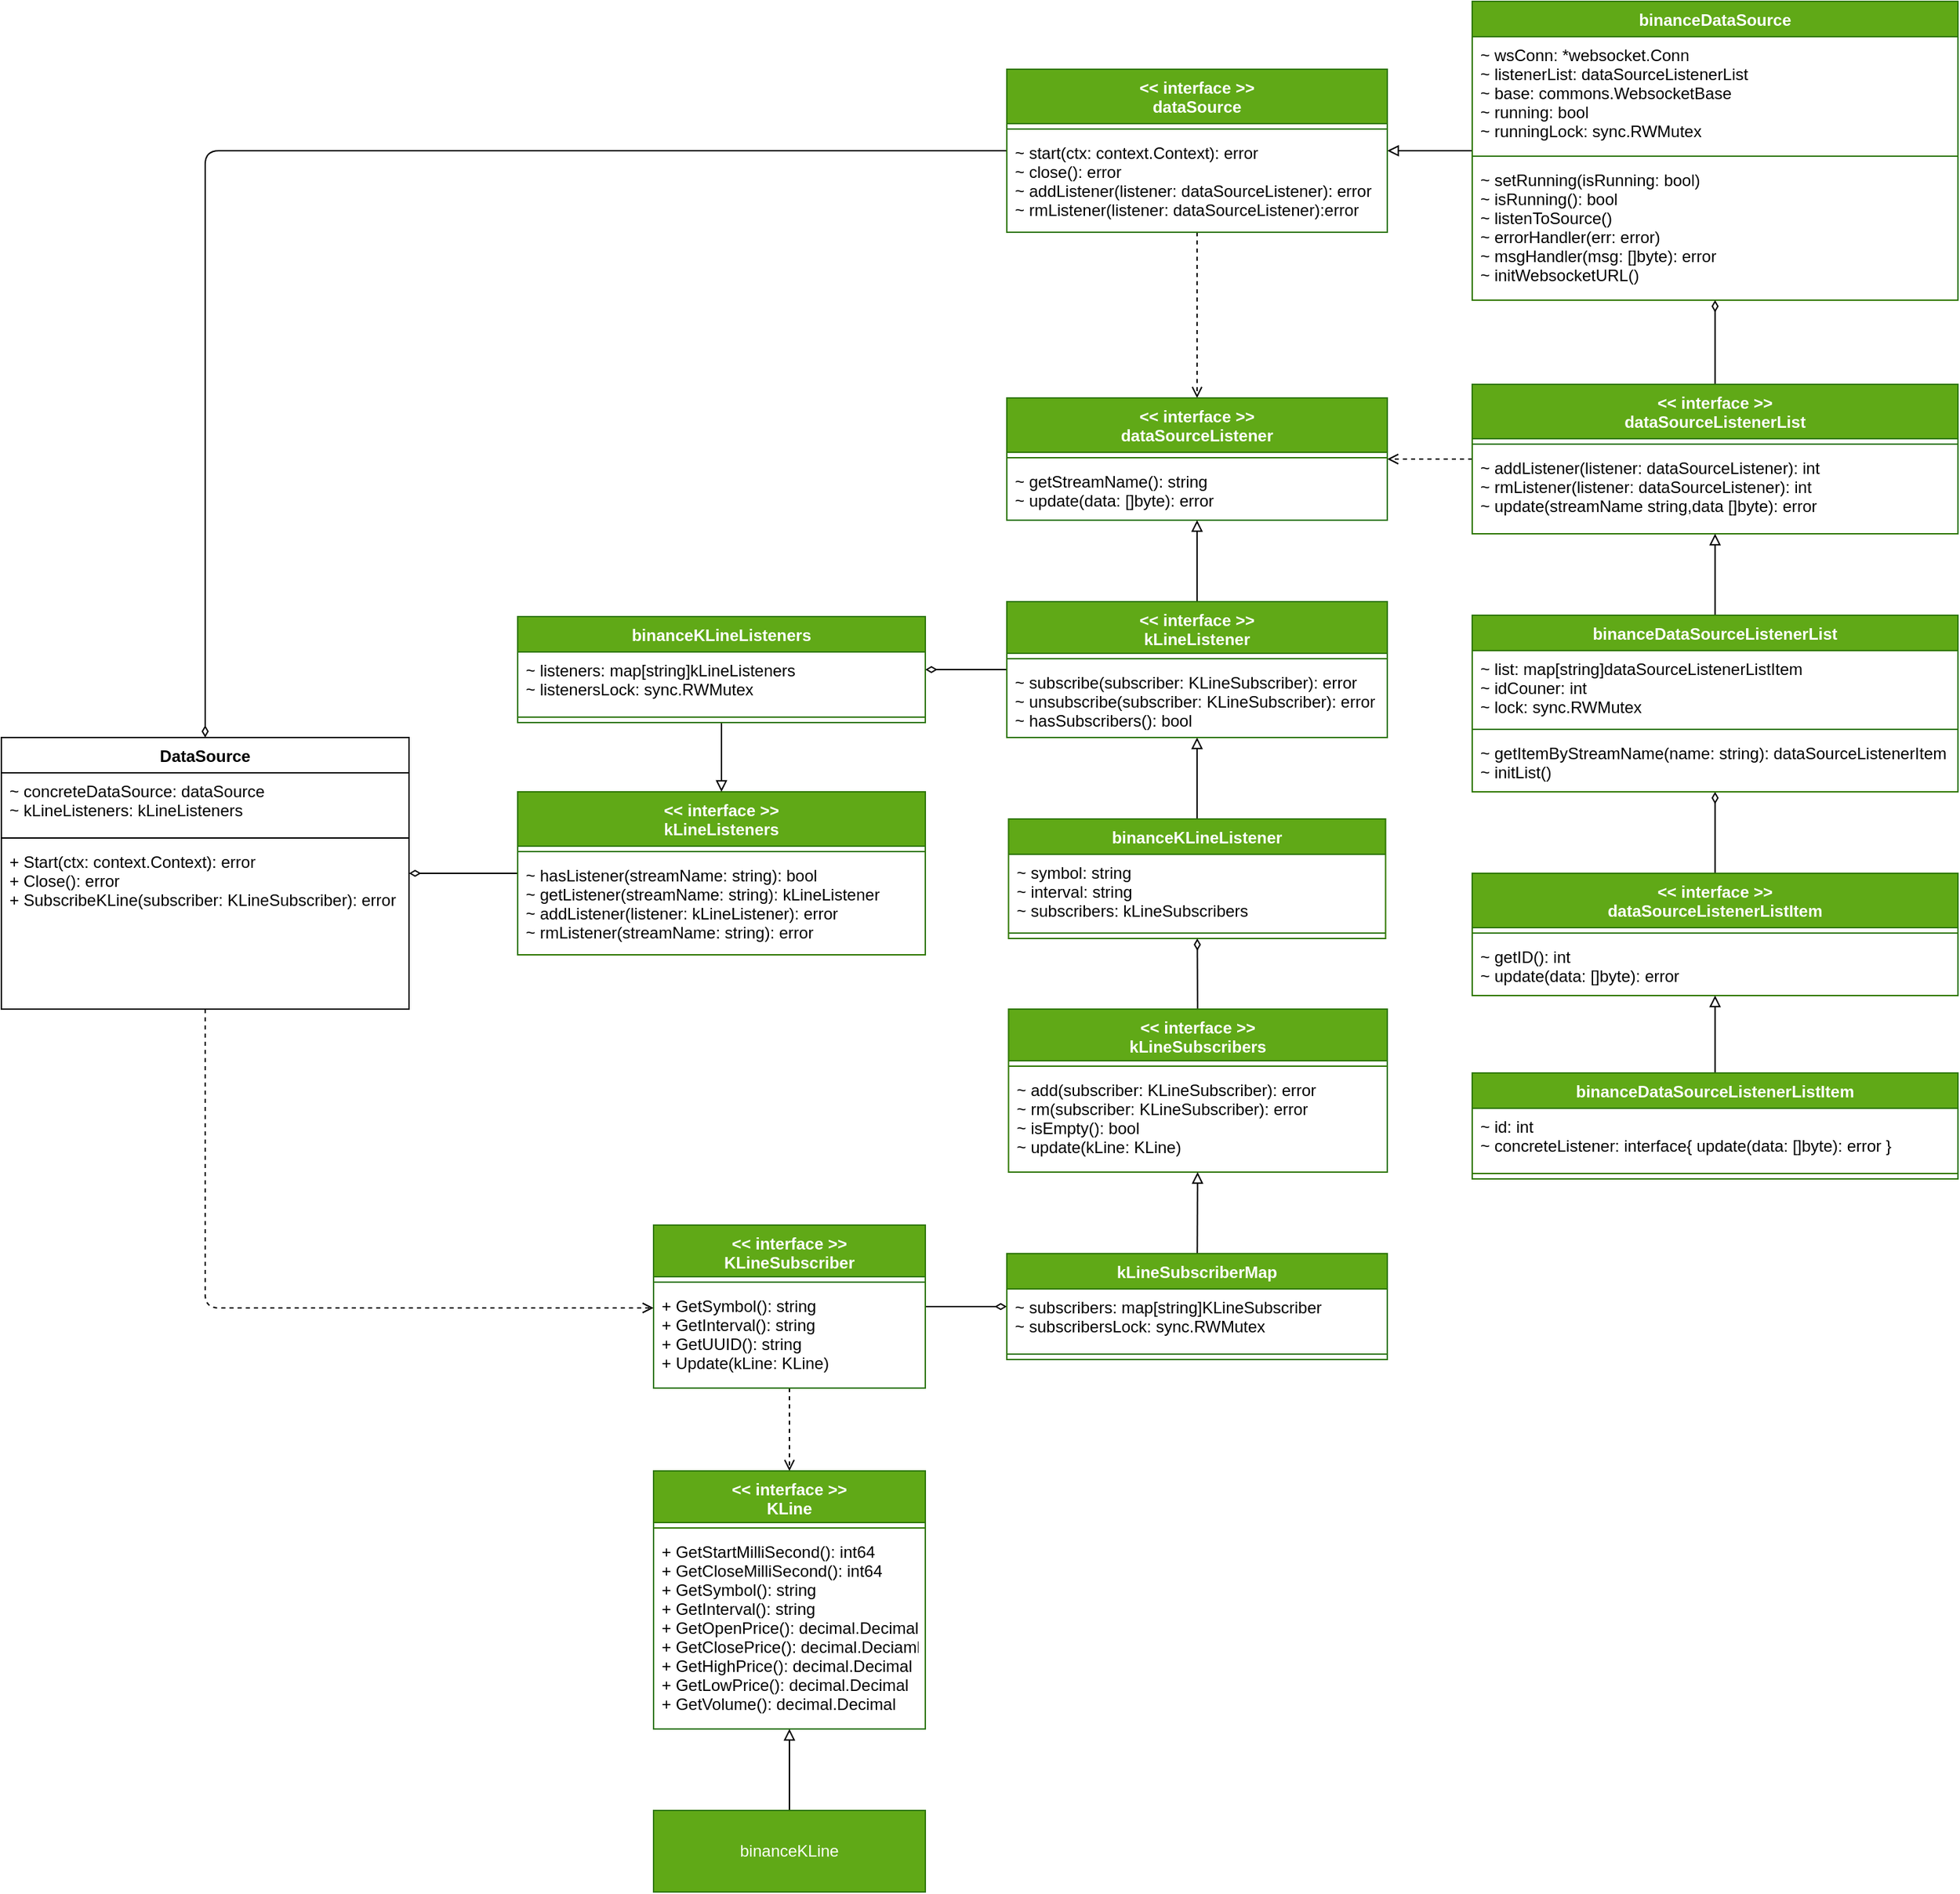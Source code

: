 <mxfile>
    <diagram id="lePFs1xmXVM24txrkz3T" name="第1頁">
        <mxGraphModel dx="1477" dy="827" grid="1" gridSize="10" guides="1" tooltips="1" connect="1" arrows="1" fold="1" page="1" pageScale="1" pageWidth="1169" pageHeight="827" math="0" shadow="0">
            <root>
                <mxCell id="0"/>
                <mxCell id="1" parent="0"/>
                <mxCell id="74" value="" style="edgeStyle=none;html=1;endArrow=block;endFill=0;" parent="1" source="43" target="70" edge="1">
                    <mxGeometry relative="1" as="geometry"/>
                </mxCell>
                <mxCell id="43" value="binanceDataSource" style="swimlane;fontStyle=1;align=center;verticalAlign=top;childLayout=stackLayout;horizontal=1;startSize=26;horizontalStack=0;resizeParent=1;resizeParentMax=0;resizeLast=0;collapsible=1;marginBottom=0;fillColor=#60a917;fontColor=#ffffff;strokeColor=#2D7600;" parent="1" vertex="1">
                    <mxGeometry x="222.5" y="38" width="357.5" height="220" as="geometry"/>
                </mxCell>
                <mxCell id="44" value="~ wsConn: *websocket.Conn&#10;~ listenerList: dataSourceListenerList&#10;~ base: commons.WebsocketBase&#10;~ running: bool&#10;~ runningLock: sync.RWMutex" style="text;strokeColor=none;fillColor=none;align=left;verticalAlign=top;spacingLeft=4;spacingRight=4;overflow=hidden;rotatable=0;points=[[0,0.5],[1,0.5]];portConstraint=eastwest;" parent="43" vertex="1">
                    <mxGeometry y="26" width="357.5" height="84" as="geometry"/>
                </mxCell>
                <mxCell id="45" value="" style="line;strokeWidth=1;fillColor=none;align=left;verticalAlign=middle;spacingTop=-1;spacingLeft=3;spacingRight=3;rotatable=0;labelPosition=right;points=[];portConstraint=eastwest;strokeColor=inherit;" parent="43" vertex="1">
                    <mxGeometry y="110" width="357.5" height="8" as="geometry"/>
                </mxCell>
                <mxCell id="46" value="~ setRunning(isRunning: bool)&#10;~ isRunning(): bool&#10;~ listenToSource()&#10;~ errorHandler(err: error)&#10;~ msgHandler(msg: []byte): error&#10;~ initWebsocketURL()" style="text;strokeColor=none;fillColor=none;align=left;verticalAlign=top;spacingLeft=4;spacingRight=4;overflow=hidden;rotatable=0;points=[[0,0.5],[1,0.5]];portConstraint=eastwest;" parent="43" vertex="1">
                    <mxGeometry y="118" width="357.5" height="102" as="geometry"/>
                </mxCell>
                <mxCell id="68" value="" style="edgeStyle=none;html=1;endArrow=diamondThin;endFill=0;" parent="1" source="47" target="43" edge="1">
                    <mxGeometry relative="1" as="geometry"/>
                </mxCell>
                <mxCell id="78" value="" style="edgeStyle=none;html=1;dashed=1;endArrow=open;endFill=0;" parent="1" source="47" target="75" edge="1">
                    <mxGeometry relative="1" as="geometry"/>
                </mxCell>
                <mxCell id="47" value="&lt;&lt; interface &gt;&gt;&#10;dataSourceListenerList" style="swimlane;fontStyle=1;align=center;verticalAlign=top;childLayout=stackLayout;horizontal=1;startSize=40;horizontalStack=0;resizeParent=1;resizeParentMax=0;resizeLast=0;collapsible=1;marginBottom=0;fillColor=#60a917;fontColor=#ffffff;strokeColor=#2D7600;" parent="1" vertex="1">
                    <mxGeometry x="222.5" y="320" width="357.5" height="110" as="geometry"/>
                </mxCell>
                <mxCell id="49" value="" style="line;strokeWidth=1;fillColor=none;align=left;verticalAlign=middle;spacingTop=-1;spacingLeft=3;spacingRight=3;rotatable=0;labelPosition=right;points=[];portConstraint=eastwest;strokeColor=inherit;" parent="47" vertex="1">
                    <mxGeometry y="40" width="357.5" height="8" as="geometry"/>
                </mxCell>
                <mxCell id="50" value="~ addListener(listener: dataSourceListener): int&#10;~ rmListener(listener: dataSourceListener): int&#10;~ update(streamName string,data []byte): error" style="text;strokeColor=none;fillColor=none;align=left;verticalAlign=top;spacingLeft=4;spacingRight=4;overflow=hidden;rotatable=0;points=[[0,0.5],[1,0.5]];portConstraint=eastwest;" parent="47" vertex="1">
                    <mxGeometry y="48" width="357.5" height="62" as="geometry"/>
                </mxCell>
                <mxCell id="59" value="" style="edgeStyle=none;html=1;endArrow=diamondThin;endFill=0;" parent="1" source="51" target="54" edge="1">
                    <mxGeometry relative="1" as="geometry"/>
                </mxCell>
                <mxCell id="51" value="&lt;&lt; interface &gt;&gt;&#10;dataSourceListenerListItem" style="swimlane;fontStyle=1;align=center;verticalAlign=top;childLayout=stackLayout;horizontal=1;startSize=40;horizontalStack=0;resizeParent=1;resizeParentMax=0;resizeLast=0;collapsible=1;marginBottom=0;fillColor=#60a917;fontColor=#ffffff;strokeColor=#2D7600;" parent="1" vertex="1">
                    <mxGeometry x="222.5" y="680" width="357.5" height="90" as="geometry"/>
                </mxCell>
                <mxCell id="52" value="" style="line;strokeWidth=1;fillColor=none;align=left;verticalAlign=middle;spacingTop=-1;spacingLeft=3;spacingRight=3;rotatable=0;labelPosition=right;points=[];portConstraint=eastwest;strokeColor=inherit;" parent="51" vertex="1">
                    <mxGeometry y="40" width="357.5" height="8" as="geometry"/>
                </mxCell>
                <mxCell id="53" value="~ getID(): int&#10;~ update(data: []byte): error" style="text;strokeColor=none;fillColor=none;align=left;verticalAlign=top;spacingLeft=4;spacingRight=4;overflow=hidden;rotatable=0;points=[[0,0.5],[1,0.5]];portConstraint=eastwest;" parent="51" vertex="1">
                    <mxGeometry y="48" width="357.5" height="42" as="geometry"/>
                </mxCell>
                <mxCell id="58" value="" style="edgeStyle=none;html=1;endArrow=block;endFill=0;" parent="1" source="54" target="47" edge="1">
                    <mxGeometry relative="1" as="geometry"/>
                </mxCell>
                <mxCell id="54" value="binanceDataSourceListenerList" style="swimlane;fontStyle=1;align=center;verticalAlign=top;childLayout=stackLayout;horizontal=1;startSize=26;horizontalStack=0;resizeParent=1;resizeParentMax=0;resizeLast=0;collapsible=1;marginBottom=0;fillColor=#60a917;fontColor=#ffffff;strokeColor=#2D7600;" parent="1" vertex="1">
                    <mxGeometry x="222.5" y="490" width="357.5" height="130" as="geometry"/>
                </mxCell>
                <mxCell id="55" value="~ list: map[string]dataSourceListenerListItem&#10;~ idCouner: int&#10;~ lock: sync.RWMutex" style="text;strokeColor=none;fillColor=none;align=left;verticalAlign=top;spacingLeft=4;spacingRight=4;overflow=hidden;rotatable=0;points=[[0,0.5],[1,0.5]];portConstraint=eastwest;" parent="54" vertex="1">
                    <mxGeometry y="26" width="357.5" height="54" as="geometry"/>
                </mxCell>
                <mxCell id="56" value="" style="line;strokeWidth=1;fillColor=none;align=left;verticalAlign=middle;spacingTop=-1;spacingLeft=3;spacingRight=3;rotatable=0;labelPosition=right;points=[];portConstraint=eastwest;strokeColor=inherit;" parent="54" vertex="1">
                    <mxGeometry y="80" width="357.5" height="8" as="geometry"/>
                </mxCell>
                <mxCell id="69" value="~ getItemByStreamName(name: string): dataSourceListenerItem&#10;~ initList()" style="text;strokeColor=none;fillColor=none;align=left;verticalAlign=top;spacingLeft=4;spacingRight=4;overflow=hidden;rotatable=0;points=[[0,0.5],[1,0.5]];portConstraint=eastwest;" parent="54" vertex="1">
                    <mxGeometry y="88" width="357.5" height="42" as="geometry"/>
                </mxCell>
                <mxCell id="67" value="" style="edgeStyle=none;html=1;endArrow=block;endFill=0;" parent="1" source="60" target="51" edge="1">
                    <mxGeometry relative="1" as="geometry"/>
                </mxCell>
                <mxCell id="60" value="binanceDataSourceListenerListItem" style="swimlane;fontStyle=1;align=center;verticalAlign=top;childLayout=stackLayout;horizontal=1;startSize=26;horizontalStack=0;resizeParent=1;resizeParentMax=0;resizeLast=0;collapsible=1;marginBottom=0;fillColor=#60a917;fontColor=#ffffff;strokeColor=#2D7600;" parent="1" vertex="1">
                    <mxGeometry x="222.5" y="827" width="357.5" height="78" as="geometry"/>
                </mxCell>
                <mxCell id="61" value="~ id: int&#10;~ concreteListener: interface{ update(data: []byte): error }" style="text;strokeColor=none;fillColor=none;align=left;verticalAlign=top;spacingLeft=4;spacingRight=4;overflow=hidden;rotatable=0;points=[[0,0.5],[1,0.5]];portConstraint=eastwest;" parent="60" vertex="1">
                    <mxGeometry y="26" width="357.5" height="44" as="geometry"/>
                </mxCell>
                <mxCell id="62" value="" style="line;strokeWidth=1;fillColor=none;align=left;verticalAlign=middle;spacingTop=-1;spacingLeft=3;spacingRight=3;rotatable=0;labelPosition=right;points=[];portConstraint=eastwest;strokeColor=inherit;" parent="60" vertex="1">
                    <mxGeometry y="70" width="357.5" height="8" as="geometry"/>
                </mxCell>
                <mxCell id="79" value="" style="edgeStyle=none;html=1;dashed=1;endArrow=open;endFill=0;" parent="1" source="70" target="75" edge="1">
                    <mxGeometry relative="1" as="geometry"/>
                </mxCell>
                <mxCell id="132" value="" style="edgeStyle=orthogonalEdgeStyle;html=1;endArrow=diamondThin;endFill=0;" parent="1" source="70" target="101" edge="1">
                    <mxGeometry relative="1" as="geometry"/>
                </mxCell>
                <mxCell id="70" value="&lt;&lt; interface &gt;&gt;&#10;dataSource" style="swimlane;fontStyle=1;align=center;verticalAlign=top;childLayout=stackLayout;horizontal=1;startSize=40;horizontalStack=0;resizeParent=1;resizeParentMax=0;resizeLast=0;collapsible=1;marginBottom=0;fillColor=#60a917;fontColor=#ffffff;strokeColor=#2D7600;" parent="1" vertex="1">
                    <mxGeometry x="-120" y="88" width="280" height="120" as="geometry"/>
                </mxCell>
                <mxCell id="72" value="" style="line;strokeWidth=1;fillColor=none;align=left;verticalAlign=middle;spacingTop=-1;spacingLeft=3;spacingRight=3;rotatable=0;labelPosition=right;points=[];portConstraint=eastwest;strokeColor=inherit;" parent="70" vertex="1">
                    <mxGeometry y="40" width="280" height="8" as="geometry"/>
                </mxCell>
                <mxCell id="73" value="~ start(ctx: context.Context): error&#10;~ close(): error&#10;~ addListener(listener: dataSourceListener): error&#10;~ rmListener(listener: dataSourceListener):error" style="text;strokeColor=none;fillColor=none;align=left;verticalAlign=top;spacingLeft=4;spacingRight=4;overflow=hidden;rotatable=0;points=[[0,0.5],[1,0.5]];portConstraint=eastwest;" parent="70" vertex="1">
                    <mxGeometry y="48" width="280" height="72" as="geometry"/>
                </mxCell>
                <mxCell id="75" value="&lt;&lt; interface &gt;&gt;&#10;dataSourceListener" style="swimlane;fontStyle=1;align=center;verticalAlign=top;childLayout=stackLayout;horizontal=1;startSize=40;horizontalStack=0;resizeParent=1;resizeParentMax=0;resizeLast=0;collapsible=1;marginBottom=0;fillColor=#60a917;fontColor=#ffffff;strokeColor=#2D7600;" parent="1" vertex="1">
                    <mxGeometry x="-120" y="330" width="280" height="90" as="geometry"/>
                </mxCell>
                <mxCell id="76" value="" style="line;strokeWidth=1;fillColor=none;align=left;verticalAlign=middle;spacingTop=-1;spacingLeft=3;spacingRight=3;rotatable=0;labelPosition=right;points=[];portConstraint=eastwest;strokeColor=inherit;" parent="75" vertex="1">
                    <mxGeometry y="40" width="280" height="8" as="geometry"/>
                </mxCell>
                <mxCell id="77" value="~ getStreamName(): string&#10;~ update(data: []byte): error" style="text;strokeColor=none;fillColor=none;align=left;verticalAlign=top;spacingLeft=4;spacingRight=4;overflow=hidden;rotatable=0;points=[[0,0.5],[1,0.5]];portConstraint=eastwest;" parent="75" vertex="1">
                    <mxGeometry y="48" width="280" height="42" as="geometry"/>
                </mxCell>
                <mxCell id="127" value="" style="edgeStyle=none;html=1;endArrow=block;endFill=0;" parent="1" source="80" target="109" edge="1">
                    <mxGeometry relative="1" as="geometry"/>
                </mxCell>
                <mxCell id="80" value="binanceKLineListener" style="swimlane;fontStyle=1;align=center;verticalAlign=top;childLayout=stackLayout;horizontal=1;startSize=26;horizontalStack=0;resizeParent=1;resizeParentMax=0;resizeLast=0;collapsible=1;marginBottom=0;fillColor=#60a917;fontColor=#ffffff;strokeColor=#2D7600;" parent="1" vertex="1">
                    <mxGeometry x="-118.75" y="640" width="277.5" height="88" as="geometry"/>
                </mxCell>
                <mxCell id="81" value="~ symbol: string&#10;~ interval: string&#10;~ subscribers: kLineSubscribers" style="text;strokeColor=none;fillColor=none;align=left;verticalAlign=top;spacingLeft=4;spacingRight=4;overflow=hidden;rotatable=0;points=[[0,0.5],[1,0.5]];portConstraint=eastwest;" parent="80" vertex="1">
                    <mxGeometry y="26" width="277.5" height="54" as="geometry"/>
                </mxCell>
                <mxCell id="82" value="" style="line;strokeWidth=1;fillColor=none;align=left;verticalAlign=middle;spacingTop=-1;spacingLeft=3;spacingRight=3;rotatable=0;labelPosition=right;points=[];portConstraint=eastwest;strokeColor=inherit;" parent="80" vertex="1">
                    <mxGeometry y="80" width="277.5" height="8" as="geometry"/>
                </mxCell>
                <mxCell id="122" value="" style="edgeStyle=none;html=1;endArrow=diamondThin;endFill=0;" parent="1" source="85" target="96" edge="1">
                    <mxGeometry relative="1" as="geometry"/>
                </mxCell>
                <mxCell id="124" value="" style="edgeStyle=none;html=1;endArrow=open;endFill=0;dashed=1;" parent="1" source="85" target="89" edge="1">
                    <mxGeometry relative="1" as="geometry"/>
                </mxCell>
                <mxCell id="85" value="&lt;&lt; interface &gt;&gt;&#10;KLineSubscriber" style="swimlane;fontStyle=1;align=center;verticalAlign=top;childLayout=stackLayout;horizontal=1;startSize=38;horizontalStack=0;resizeParent=1;resizeParentMax=0;resizeLast=0;collapsible=1;marginBottom=0;fillColor=#60a917;fontColor=#ffffff;strokeColor=#2D7600;" parent="1" vertex="1">
                    <mxGeometry x="-380" y="939" width="200" height="120" as="geometry"/>
                </mxCell>
                <mxCell id="87" value="" style="line;strokeWidth=1;fillColor=none;align=left;verticalAlign=middle;spacingTop=-1;spacingLeft=3;spacingRight=3;rotatable=0;labelPosition=right;points=[];portConstraint=eastwest;strokeColor=inherit;" parent="85" vertex="1">
                    <mxGeometry y="38" width="200" height="8" as="geometry"/>
                </mxCell>
                <mxCell id="88" value="+ GetSymbol(): string&#10;+ GetInterval(): string&#10;+ GetUUID(): string&#10;+ Update(kLine: KLine)" style="text;strokeColor=none;fillColor=none;align=left;verticalAlign=top;spacingLeft=4;spacingRight=4;overflow=hidden;rotatable=0;points=[[0,0.5],[1,0.5]];portConstraint=eastwest;" parent="85" vertex="1">
                    <mxGeometry y="46" width="200" height="74" as="geometry"/>
                </mxCell>
                <mxCell id="89" value="&lt;&lt; interface &gt;&gt;&#10;KLine" style="swimlane;fontStyle=1;align=center;verticalAlign=top;childLayout=stackLayout;horizontal=1;startSize=38;horizontalStack=0;resizeParent=1;resizeParentMax=0;resizeLast=0;collapsible=1;marginBottom=0;fillColor=#60a917;fontColor=#ffffff;strokeColor=#2D7600;" parent="1" vertex="1">
                    <mxGeometry x="-380" y="1120" width="200" height="190" as="geometry"/>
                </mxCell>
                <mxCell id="90" value="" style="line;strokeWidth=1;fillColor=none;align=left;verticalAlign=middle;spacingTop=-1;spacingLeft=3;spacingRight=3;rotatable=0;labelPosition=right;points=[];portConstraint=eastwest;strokeColor=inherit;" parent="89" vertex="1">
                    <mxGeometry y="38" width="200" height="8" as="geometry"/>
                </mxCell>
                <mxCell id="91" value="+ GetStartMilliSecond(): int64&#10;+ GetCloseMilliSecond(): int64&#10;+ GetSymbol(): string&#10;+ GetInterval(): string&#10;+ GetOpenPrice(): decimal.Decimal&#10;+ GetClosePrice(): decimal.Deciaml&#10;+ GetHighPrice(): decimal.Decimal&#10;+ GetLowPrice(): decimal.Decimal&#10;+ GetVolume(): decimal.Decimal&#10;" style="text;strokeColor=none;fillColor=none;align=left;verticalAlign=top;spacingLeft=4;spacingRight=4;overflow=hidden;rotatable=0;points=[[0,0.5],[1,0.5]];portConstraint=eastwest;" parent="89" vertex="1">
                    <mxGeometry y="46" width="200" height="144" as="geometry"/>
                </mxCell>
                <mxCell id="95" value="" style="edgeStyle=none;html=1;endArrow=diamondThin;endFill=0;" parent="1" source="92" target="80" edge="1">
                    <mxGeometry relative="1" as="geometry"/>
                </mxCell>
                <mxCell id="92" value="&lt;&lt; interface &gt;&gt;&#10;kLineSubscribers" style="swimlane;fontStyle=1;align=center;verticalAlign=top;childLayout=stackLayout;horizontal=1;startSize=38;horizontalStack=0;resizeParent=1;resizeParentMax=0;resizeLast=0;collapsible=1;marginBottom=0;fillColor=#60a917;fontColor=#ffffff;strokeColor=#2D7600;" parent="1" vertex="1">
                    <mxGeometry x="-118.75" y="780" width="278.75" height="120" as="geometry"/>
                </mxCell>
                <mxCell id="93" value="" style="line;strokeWidth=1;fillColor=none;align=left;verticalAlign=middle;spacingTop=-1;spacingLeft=3;spacingRight=3;rotatable=0;labelPosition=right;points=[];portConstraint=eastwest;strokeColor=inherit;" parent="92" vertex="1">
                    <mxGeometry y="38" width="278.75" height="8" as="geometry"/>
                </mxCell>
                <mxCell id="94" value="~ add(subscriber: KLineSubscriber): error&#10;~ rm(subscriber: KLineSubscriber): error&#10;~ isEmpty(): bool&#10;~ update(kLine: KLine)" style="text;strokeColor=none;fillColor=none;align=left;verticalAlign=top;spacingLeft=4;spacingRight=4;overflow=hidden;rotatable=0;points=[[0,0.5],[1,0.5]];portConstraint=eastwest;" parent="92" vertex="1">
                    <mxGeometry y="46" width="278.75" height="74" as="geometry"/>
                </mxCell>
                <mxCell id="100" value="" style="edgeStyle=none;html=1;endArrow=block;endFill=0;" parent="1" source="96" target="92" edge="1">
                    <mxGeometry relative="1" as="geometry"/>
                </mxCell>
                <mxCell id="96" value="kLineSubscriberMap" style="swimlane;fontStyle=1;align=center;verticalAlign=top;childLayout=stackLayout;horizontal=1;startSize=26;horizontalStack=0;resizeParent=1;resizeParentMax=0;resizeLast=0;collapsible=1;marginBottom=0;fillColor=#60a917;fontColor=#ffffff;strokeColor=#2D7600;" parent="1" vertex="1">
                    <mxGeometry x="-120" y="960" width="280" height="78" as="geometry"/>
                </mxCell>
                <mxCell id="97" value="~ subscribers: map[string]KLineSubscriber&#10;~ subscribersLock: sync.RWMutex" style="text;strokeColor=none;fillColor=none;align=left;verticalAlign=top;spacingLeft=4;spacingRight=4;overflow=hidden;rotatable=0;points=[[0,0.5],[1,0.5]];portConstraint=eastwest;" parent="96" vertex="1">
                    <mxGeometry y="26" width="280" height="44" as="geometry"/>
                </mxCell>
                <mxCell id="98" value="" style="line;strokeWidth=1;fillColor=none;align=left;verticalAlign=middle;spacingTop=-1;spacingLeft=3;spacingRight=3;rotatable=0;labelPosition=right;points=[];portConstraint=eastwest;strokeColor=inherit;" parent="96" vertex="1">
                    <mxGeometry y="70" width="280" height="8" as="geometry"/>
                </mxCell>
                <mxCell id="131" value="" style="edgeStyle=orthogonalEdgeStyle;html=1;endArrow=open;endFill=0;dashed=1;" parent="1" source="101" target="85" edge="1">
                    <mxGeometry relative="1" as="geometry">
                        <Array as="points">
                            <mxPoint x="-710" y="1000"/>
                        </Array>
                    </mxGeometry>
                </mxCell>
                <mxCell id="101" value="DataSource" style="swimlane;fontStyle=1;align=center;verticalAlign=top;childLayout=stackLayout;horizontal=1;startSize=26;horizontalStack=0;resizeParent=1;resizeParentMax=0;resizeLast=0;collapsible=1;marginBottom=0;" parent="1" vertex="1">
                    <mxGeometry x="-860" y="580" width="300" height="200" as="geometry"/>
                </mxCell>
                <mxCell id="102" value="~ concreteDataSource: dataSource&#10;~ kLineListeners: kLineListeners" style="text;strokeColor=none;fillColor=none;align=left;verticalAlign=top;spacingLeft=4;spacingRight=4;overflow=hidden;rotatable=0;points=[[0,0.5],[1,0.5]];portConstraint=eastwest;" parent="101" vertex="1">
                    <mxGeometry y="26" width="300" height="44" as="geometry"/>
                </mxCell>
                <mxCell id="103" value="" style="line;strokeWidth=1;fillColor=none;align=left;verticalAlign=middle;spacingTop=-1;spacingLeft=3;spacingRight=3;rotatable=0;labelPosition=right;points=[];portConstraint=eastwest;strokeColor=inherit;" parent="101" vertex="1">
                    <mxGeometry y="70" width="300" height="8" as="geometry"/>
                </mxCell>
                <mxCell id="104" value="+ Start(ctx: context.Context): error&#10;+ Close(): error&#10;+ SubscribeKLine(subscriber: KLineSubscriber): error" style="text;strokeColor=none;fillColor=none;align=left;verticalAlign=top;spacingLeft=4;spacingRight=4;overflow=hidden;rotatable=0;points=[[0,0.5],[1,0.5]];portConstraint=eastwest;" parent="101" vertex="1">
                    <mxGeometry y="78" width="300" height="122" as="geometry"/>
                </mxCell>
                <mxCell id="121" value="" style="edgeStyle=none;html=1;endArrow=diamondThin;endFill=0;" parent="1" source="109" target="117" edge="1">
                    <mxGeometry relative="1" as="geometry"/>
                </mxCell>
                <mxCell id="128" value="" style="edgeStyle=none;html=1;endArrow=block;endFill=0;" parent="1" source="109" target="75" edge="1">
                    <mxGeometry relative="1" as="geometry"/>
                </mxCell>
                <mxCell id="109" value="&lt;&lt; interface &gt;&gt;&#10;kLineListener" style="swimlane;fontStyle=1;align=center;verticalAlign=top;childLayout=stackLayout;horizontal=1;startSize=38;horizontalStack=0;resizeParent=1;resizeParentMax=0;resizeLast=0;collapsible=1;marginBottom=0;fillColor=#60a917;fontColor=#ffffff;strokeColor=#2D7600;" parent="1" vertex="1">
                    <mxGeometry x="-120" y="480" width="280" height="100" as="geometry"/>
                </mxCell>
                <mxCell id="110" value="" style="line;strokeWidth=1;fillColor=none;align=left;verticalAlign=middle;spacingTop=-1;spacingLeft=3;spacingRight=3;rotatable=0;labelPosition=right;points=[];portConstraint=eastwest;strokeColor=inherit;" parent="109" vertex="1">
                    <mxGeometry y="38" width="280" height="8" as="geometry"/>
                </mxCell>
                <mxCell id="111" value="~ subscribe(subscriber: KLineSubscriber): error&#10;~ unsubscribe(subscriber: KLineSubscriber): error&#10;~ hasSubscribers(): bool" style="text;strokeColor=none;fillColor=none;align=left;verticalAlign=top;spacingLeft=4;spacingRight=4;overflow=hidden;rotatable=0;points=[[0,0.5],[1,0.5]];portConstraint=eastwest;" parent="109" vertex="1">
                    <mxGeometry y="46" width="280" height="54" as="geometry"/>
                </mxCell>
                <mxCell id="130" value="" style="edgeStyle=none;html=1;endArrow=diamondThin;endFill=0;" parent="1" source="113" target="101" edge="1">
                    <mxGeometry relative="1" as="geometry"/>
                </mxCell>
                <mxCell id="113" value="&lt;&lt; interface &gt;&gt;&#10;kLineListeners" style="swimlane;fontStyle=1;align=center;verticalAlign=top;childLayout=stackLayout;horizontal=1;startSize=40;horizontalStack=0;resizeParent=1;resizeParentMax=0;resizeLast=0;collapsible=1;marginBottom=0;fillColor=#60a917;fontColor=#ffffff;strokeColor=#2D7600;" parent="1" vertex="1">
                    <mxGeometry x="-480" y="620" width="300" height="120" as="geometry"/>
                </mxCell>
                <mxCell id="115" value="" style="line;strokeWidth=1;fillColor=none;align=left;verticalAlign=middle;spacingTop=-1;spacingLeft=3;spacingRight=3;rotatable=0;labelPosition=right;points=[];portConstraint=eastwest;strokeColor=inherit;" parent="113" vertex="1">
                    <mxGeometry y="40" width="300" height="8" as="geometry"/>
                </mxCell>
                <mxCell id="116" value="~ hasListener(streamName: string): bool&#10;~ getListener(streamName: string): kLineListener&#10;~ addListener(listener: kLineListener): error&#10;~ rmListener(streamName: string): error" style="text;strokeColor=none;fillColor=none;align=left;verticalAlign=top;spacingLeft=4;spacingRight=4;overflow=hidden;rotatable=0;points=[[0,0.5],[1,0.5]];portConstraint=eastwest;" parent="113" vertex="1">
                    <mxGeometry y="48" width="300" height="72" as="geometry"/>
                </mxCell>
                <mxCell id="129" value="" style="edgeStyle=none;html=1;endArrow=block;endFill=0;" parent="1" source="117" target="113" edge="1">
                    <mxGeometry relative="1" as="geometry"/>
                </mxCell>
                <mxCell id="117" value="binanceKLineListeners" style="swimlane;fontStyle=1;align=center;verticalAlign=top;childLayout=stackLayout;horizontal=1;startSize=26;horizontalStack=0;resizeParent=1;resizeParentMax=0;resizeLast=0;collapsible=1;marginBottom=0;fillColor=#60a917;fontColor=#ffffff;strokeColor=#2D7600;" parent="1" vertex="1">
                    <mxGeometry x="-480" y="491" width="300" height="78" as="geometry"/>
                </mxCell>
                <mxCell id="118" value="~ listeners: map[string]kLineListeners&#10;~ listenersLock: sync.RWMutex" style="text;strokeColor=none;fillColor=none;align=left;verticalAlign=top;spacingLeft=4;spacingRight=4;overflow=hidden;rotatable=0;points=[[0,0.5],[1,0.5]];portConstraint=eastwest;" parent="117" vertex="1">
                    <mxGeometry y="26" width="300" height="44" as="geometry"/>
                </mxCell>
                <mxCell id="119" value="" style="line;strokeWidth=1;fillColor=none;align=left;verticalAlign=middle;spacingTop=-1;spacingLeft=3;spacingRight=3;rotatable=0;labelPosition=right;points=[];portConstraint=eastwest;strokeColor=inherit;" parent="117" vertex="1">
                    <mxGeometry y="70" width="300" height="8" as="geometry"/>
                </mxCell>
                <mxCell id="126" value="" style="edgeStyle=none;html=1;endArrow=block;endFill=0;" parent="1" source="125" target="89" edge="1">
                    <mxGeometry relative="1" as="geometry"/>
                </mxCell>
                <mxCell id="125" value="binanceKLine" style="whiteSpace=wrap;html=1;fillColor=#60a917;fontColor=#ffffff;strokeColor=#2D7600;" parent="1" vertex="1">
                    <mxGeometry x="-380" y="1370" width="200" height="60" as="geometry"/>
                </mxCell>
            </root>
        </mxGraphModel>
    </diagram>
</mxfile>